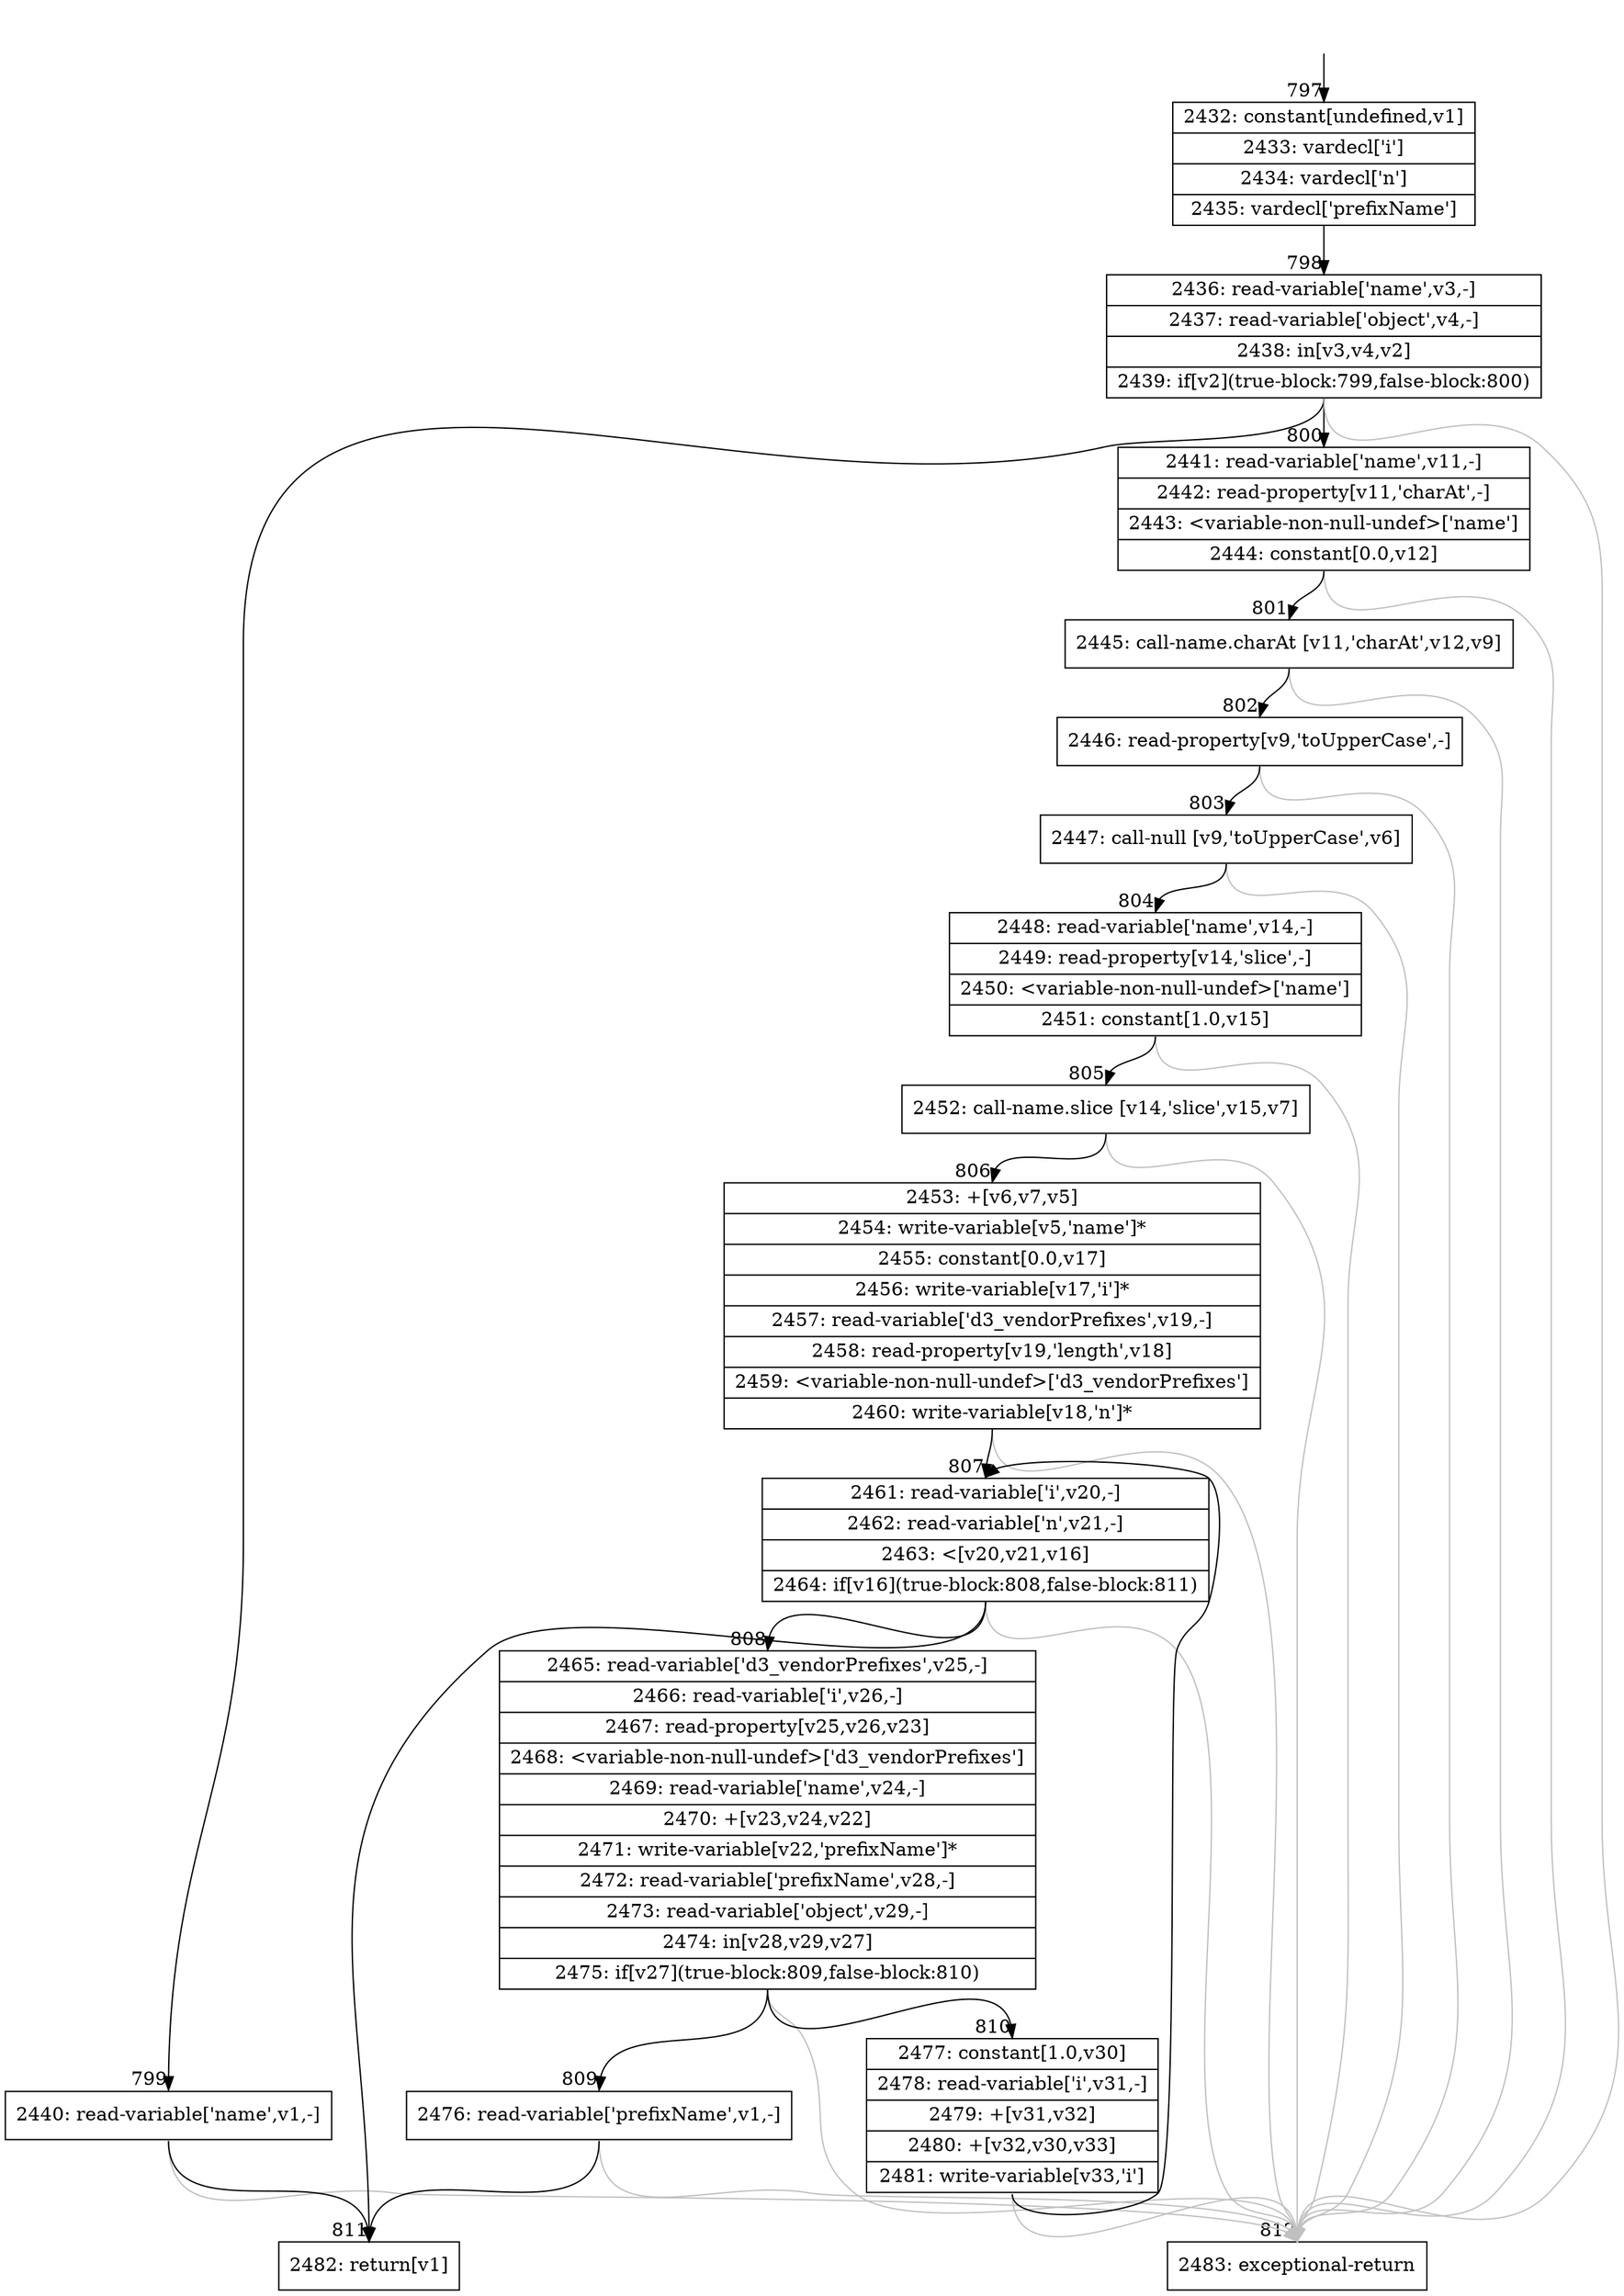 digraph {
rankdir="TD"
BB_entry77[shape=none,label=""];
BB_entry77 -> BB797 [tailport=s, headport=n, headlabel="    797"]
BB797 [shape=record label="{2432: constant[undefined,v1]|2433: vardecl['i']|2434: vardecl['n']|2435: vardecl['prefixName']}" ] 
BB797 -> BB798 [tailport=s, headport=n, headlabel="      798"]
BB798 [shape=record label="{2436: read-variable['name',v3,-]|2437: read-variable['object',v4,-]|2438: in[v3,v4,v2]|2439: if[v2](true-block:799,false-block:800)}" ] 
BB798 -> BB799 [tailport=s, headport=n, headlabel="      799"]
BB798 -> BB800 [tailport=s, headport=n, headlabel="      800"]
BB798 -> BB812 [tailport=s, headport=n, color=gray, headlabel="      812"]
BB799 [shape=record label="{2440: read-variable['name',v1,-]}" ] 
BB799 -> BB811 [tailport=s, headport=n, headlabel="      811"]
BB799 -> BB812 [tailport=s, headport=n, color=gray]
BB800 [shape=record label="{2441: read-variable['name',v11,-]|2442: read-property[v11,'charAt',-]|2443: \<variable-non-null-undef\>['name']|2444: constant[0.0,v12]}" ] 
BB800 -> BB801 [tailport=s, headport=n, headlabel="      801"]
BB800 -> BB812 [tailport=s, headport=n, color=gray]
BB801 [shape=record label="{2445: call-name.charAt [v11,'charAt',v12,v9]}" ] 
BB801 -> BB802 [tailport=s, headport=n, headlabel="      802"]
BB801 -> BB812 [tailport=s, headport=n, color=gray]
BB802 [shape=record label="{2446: read-property[v9,'toUpperCase',-]}" ] 
BB802 -> BB803 [tailport=s, headport=n, headlabel="      803"]
BB802 -> BB812 [tailport=s, headport=n, color=gray]
BB803 [shape=record label="{2447: call-null [v9,'toUpperCase',v6]}" ] 
BB803 -> BB804 [tailport=s, headport=n, headlabel="      804"]
BB803 -> BB812 [tailport=s, headport=n, color=gray]
BB804 [shape=record label="{2448: read-variable['name',v14,-]|2449: read-property[v14,'slice',-]|2450: \<variable-non-null-undef\>['name']|2451: constant[1.0,v15]}" ] 
BB804 -> BB805 [tailport=s, headport=n, headlabel="      805"]
BB804 -> BB812 [tailport=s, headport=n, color=gray]
BB805 [shape=record label="{2452: call-name.slice [v14,'slice',v15,v7]}" ] 
BB805 -> BB806 [tailport=s, headport=n, headlabel="      806"]
BB805 -> BB812 [tailport=s, headport=n, color=gray]
BB806 [shape=record label="{2453: +[v6,v7,v5]|2454: write-variable[v5,'name']*|2455: constant[0.0,v17]|2456: write-variable[v17,'i']*|2457: read-variable['d3_vendorPrefixes',v19,-]|2458: read-property[v19,'length',v18]|2459: \<variable-non-null-undef\>['d3_vendorPrefixes']|2460: write-variable[v18,'n']*}" ] 
BB806 -> BB807 [tailport=s, headport=n, headlabel="      807"]
BB806 -> BB812 [tailport=s, headport=n, color=gray]
BB807 [shape=record label="{2461: read-variable['i',v20,-]|2462: read-variable['n',v21,-]|2463: \<[v20,v21,v16]|2464: if[v16](true-block:808,false-block:811)}" ] 
BB807 -> BB808 [tailport=s, headport=n, headlabel="      808"]
BB807 -> BB811 [tailport=s, headport=n]
BB807 -> BB812 [tailport=s, headport=n, color=gray]
BB808 [shape=record label="{2465: read-variable['d3_vendorPrefixes',v25,-]|2466: read-variable['i',v26,-]|2467: read-property[v25,v26,v23]|2468: \<variable-non-null-undef\>['d3_vendorPrefixes']|2469: read-variable['name',v24,-]|2470: +[v23,v24,v22]|2471: write-variable[v22,'prefixName']*|2472: read-variable['prefixName',v28,-]|2473: read-variable['object',v29,-]|2474: in[v28,v29,v27]|2475: if[v27](true-block:809,false-block:810)}" ] 
BB808 -> BB809 [tailport=s, headport=n, headlabel="      809"]
BB808 -> BB810 [tailport=s, headport=n, headlabel="      810"]
BB808 -> BB812 [tailport=s, headport=n, color=gray]
BB809 [shape=record label="{2476: read-variable['prefixName',v1,-]}" ] 
BB809 -> BB811 [tailport=s, headport=n]
BB809 -> BB812 [tailport=s, headport=n, color=gray]
BB810 [shape=record label="{2477: constant[1.0,v30]|2478: read-variable['i',v31,-]|2479: +[v31,v32]|2480: +[v32,v30,v33]|2481: write-variable[v33,'i']}" ] 
BB810 -> BB807 [tailport=s, headport=n]
BB810 -> BB812 [tailport=s, headport=n, color=gray]
BB811 [shape=record label="{2482: return[v1]}" ] 
BB812 [shape=record label="{2483: exceptional-return}" ] 
//#$~ 473
}
